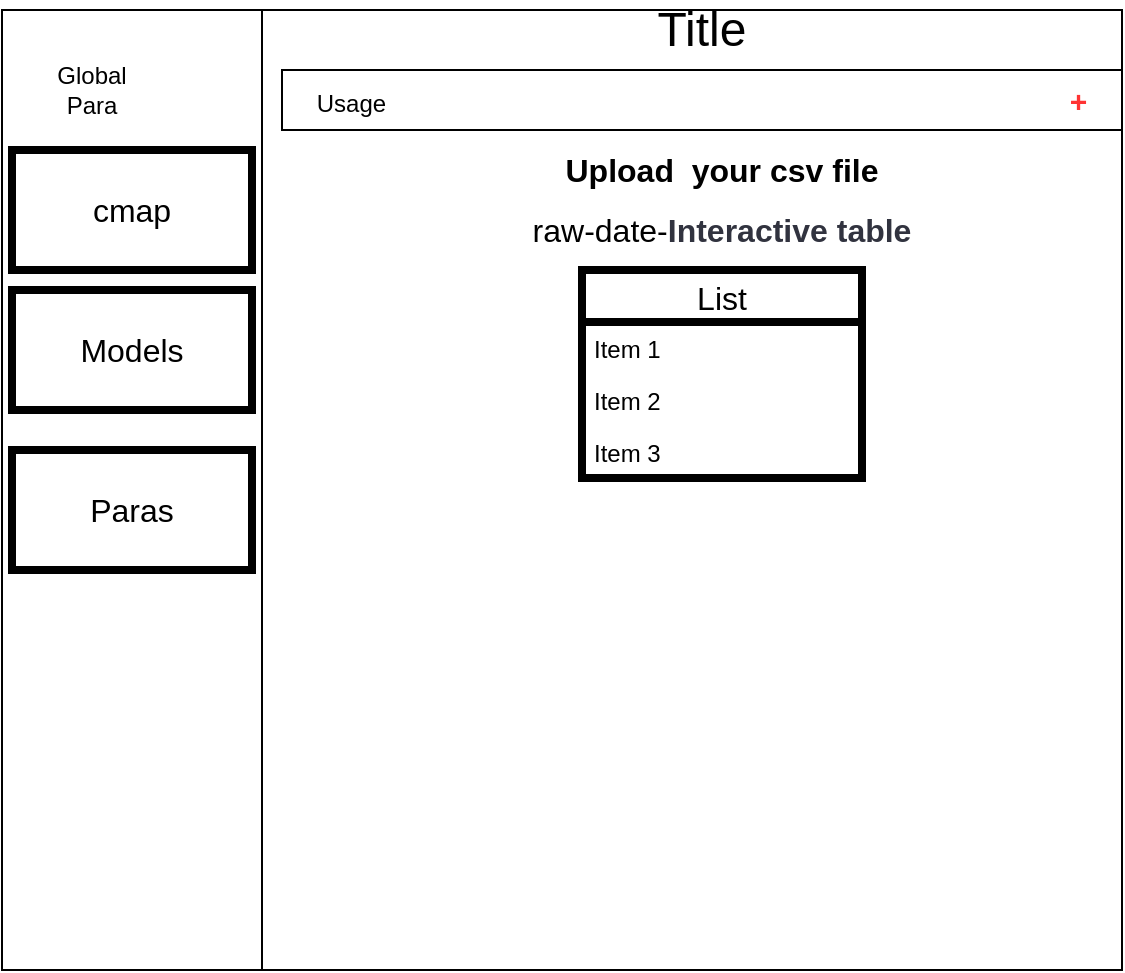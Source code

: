 <mxfile version="12.2.4" pages="1"><diagram id="ejsk2TSNC6yW0nz2PM-J" name="Page-1"><mxGraphModel dx="584" dy="386" grid="1" gridSize="10" guides="1" tooltips="1" connect="1" arrows="1" fold="1" page="1" pageScale="1" pageWidth="850" pageHeight="1100" math="0" shadow="0"><root><mxCell id="0"/><mxCell id="1" parent="0"/><mxCell id="2" value="" style="rounded=0;whiteSpace=wrap;html=1;" parent="1" vertex="1"><mxGeometry y="10" width="560" height="480" as="geometry"/></mxCell><mxCell id="3" value="Upload&amp;nbsp; your csv file" style="text;html=1;strokeColor=none;fillColor=none;align=center;verticalAlign=middle;whiteSpace=wrap;rounded=0;fontStyle=1;fontSize=16;" parent="1" vertex="1"><mxGeometry x="260" y="80" width="200" height="20" as="geometry"/></mxCell><mxCell id="5" value="" style="rounded=0;whiteSpace=wrap;html=1;" parent="1" vertex="1"><mxGeometry y="10" width="130" height="480" as="geometry"/></mxCell><mxCell id="6" value="Global Para" style="text;html=1;strokeColor=none;fillColor=none;align=center;verticalAlign=middle;whiteSpace=wrap;rounded=0;" parent="1" vertex="1"><mxGeometry x="25" y="40" width="40" height="20" as="geometry"/></mxCell><mxCell id="7" value="&lt;font style=&quot;font-size: 16px;&quot;&gt;raw-date-&lt;span style=&quot;color: rgb(49, 51, 63); font-family: &amp;quot;source sans pro&amp;quot;, sans-serif; font-weight: 700; background-color: rgb(255, 255, 255); font-size: 16px;&quot;&gt;Interactive table&lt;/span&gt;&lt;/font&gt;" style="text;html=1;strokeColor=none;fillColor=none;align=center;verticalAlign=middle;whiteSpace=wrap;rounded=0;fontSize=16;" parent="1" vertex="1"><mxGeometry x="240" y="110" width="240" height="20" as="geometry"/></mxCell><mxCell id="8" value="Usage&amp;nbsp; &amp;nbsp; &amp;nbsp; &amp;nbsp; &amp;nbsp; &amp;nbsp; &amp;nbsp; &amp;nbsp; &amp;nbsp; &amp;nbsp; &amp;nbsp; &amp;nbsp; &amp;nbsp; &amp;nbsp; &amp;nbsp; &amp;nbsp; &amp;nbsp; &amp;nbsp; &amp;nbsp; &amp;nbsp; &amp;nbsp; &amp;nbsp; &amp;nbsp; &amp;nbsp; &amp;nbsp; &amp;nbsp; &amp;nbsp; &amp;nbsp; &amp;nbsp; &amp;nbsp; &amp;nbsp; &amp;nbsp; &amp;nbsp; &amp;nbsp; &amp;nbsp; &amp;nbsp; &amp;nbsp; &amp;nbsp; &amp;nbsp; &amp;nbsp; &amp;nbsp; &amp;nbsp; &amp;nbsp; &amp;nbsp; &amp;nbsp; &amp;nbsp; &amp;nbsp; &amp;nbsp; &amp;nbsp; &amp;nbsp; &lt;font style=&quot;font-size: 15px&quot;&gt;&amp;nbsp; &lt;b&gt;&lt;font color=&quot;#ff3333&quot;&gt;+&lt;/font&gt;&lt;/b&gt;&lt;/font&gt;" style="rounded=0;whiteSpace=wrap;html=1;" vertex="1" parent="1"><mxGeometry x="140" y="40" width="420" height="30" as="geometry"/></mxCell><mxCell id="9" value="Title" style="text;html=1;strokeColor=none;fillColor=none;align=center;verticalAlign=middle;whiteSpace=wrap;rounded=0;strokeWidth=4;fontSize=24;" vertex="1" parent="1"><mxGeometry x="330" y="10" width="40" height="20" as="geometry"/></mxCell><mxCell id="12" value="" style="rounded=0;whiteSpace=wrap;html=1;strokeWidth=4;fontSize=16;" vertex="1" parent="1"><mxGeometry x="5" y="80" width="120" height="60" as="geometry"/></mxCell><mxCell id="14" value="cmap" style="text;html=1;strokeColor=none;fillColor=none;align=center;verticalAlign=middle;whiteSpace=wrap;rounded=0;fontSize=16;" vertex="1" parent="1"><mxGeometry x="45" y="100" width="40" height="20" as="geometry"/></mxCell><mxCell id="15" value="Models" style="rounded=0;whiteSpace=wrap;html=1;strokeWidth=4;fontSize=16;" vertex="1" parent="1"><mxGeometry x="5" y="150" width="120" height="60" as="geometry"/></mxCell><mxCell id="16" value="Paras" style="rounded=0;whiteSpace=wrap;html=1;strokeWidth=4;fontSize=16;" vertex="1" parent="1"><mxGeometry x="5" y="230" width="120" height="60" as="geometry"/></mxCell><mxCell id="22" value="List" style="swimlane;fontStyle=0;childLayout=stackLayout;horizontal=1;startSize=26;fillColor=none;horizontalStack=0;resizeParent=1;resizeParentMax=0;resizeLast=0;collapsible=1;marginBottom=0;strokeWidth=4;fontSize=16;" vertex="1" parent="1"><mxGeometry x="290" y="140" width="140" height="104" as="geometry"/></mxCell><mxCell id="23" value="Item 1" style="text;strokeColor=none;fillColor=none;align=left;verticalAlign=top;spacingLeft=4;spacingRight=4;overflow=hidden;rotatable=0;points=[[0,0.5],[1,0.5]];portConstraint=eastwest;" vertex="1" parent="22"><mxGeometry y="26" width="140" height="26" as="geometry"/></mxCell><mxCell id="24" value="Item 2" style="text;strokeColor=none;fillColor=none;align=left;verticalAlign=top;spacingLeft=4;spacingRight=4;overflow=hidden;rotatable=0;points=[[0,0.5],[1,0.5]];portConstraint=eastwest;" vertex="1" parent="22"><mxGeometry y="52" width="140" height="26" as="geometry"/></mxCell><mxCell id="25" value="Item 3" style="text;strokeColor=none;fillColor=none;align=left;verticalAlign=top;spacingLeft=4;spacingRight=4;overflow=hidden;rotatable=0;points=[[0,0.5],[1,0.5]];portConstraint=eastwest;" vertex="1" parent="22"><mxGeometry y="78" width="140" height="26" as="geometry"/></mxCell></root></mxGraphModel></diagram></mxfile>